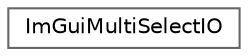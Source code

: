 digraph "类继承关系图"
{
 // LATEX_PDF_SIZE
  bgcolor="transparent";
  edge [fontname=Helvetica,fontsize=10,labelfontname=Helvetica,labelfontsize=10];
  node [fontname=Helvetica,fontsize=10,shape=box,height=0.2,width=0.4];
  rankdir="LR";
  Node0 [id="Node000000",label="ImGuiMultiSelectIO",height=0.2,width=0.4,color="grey40", fillcolor="white", style="filled",URL="$struct_im_gui_multi_select_i_o.html",tooltip=" "];
}
